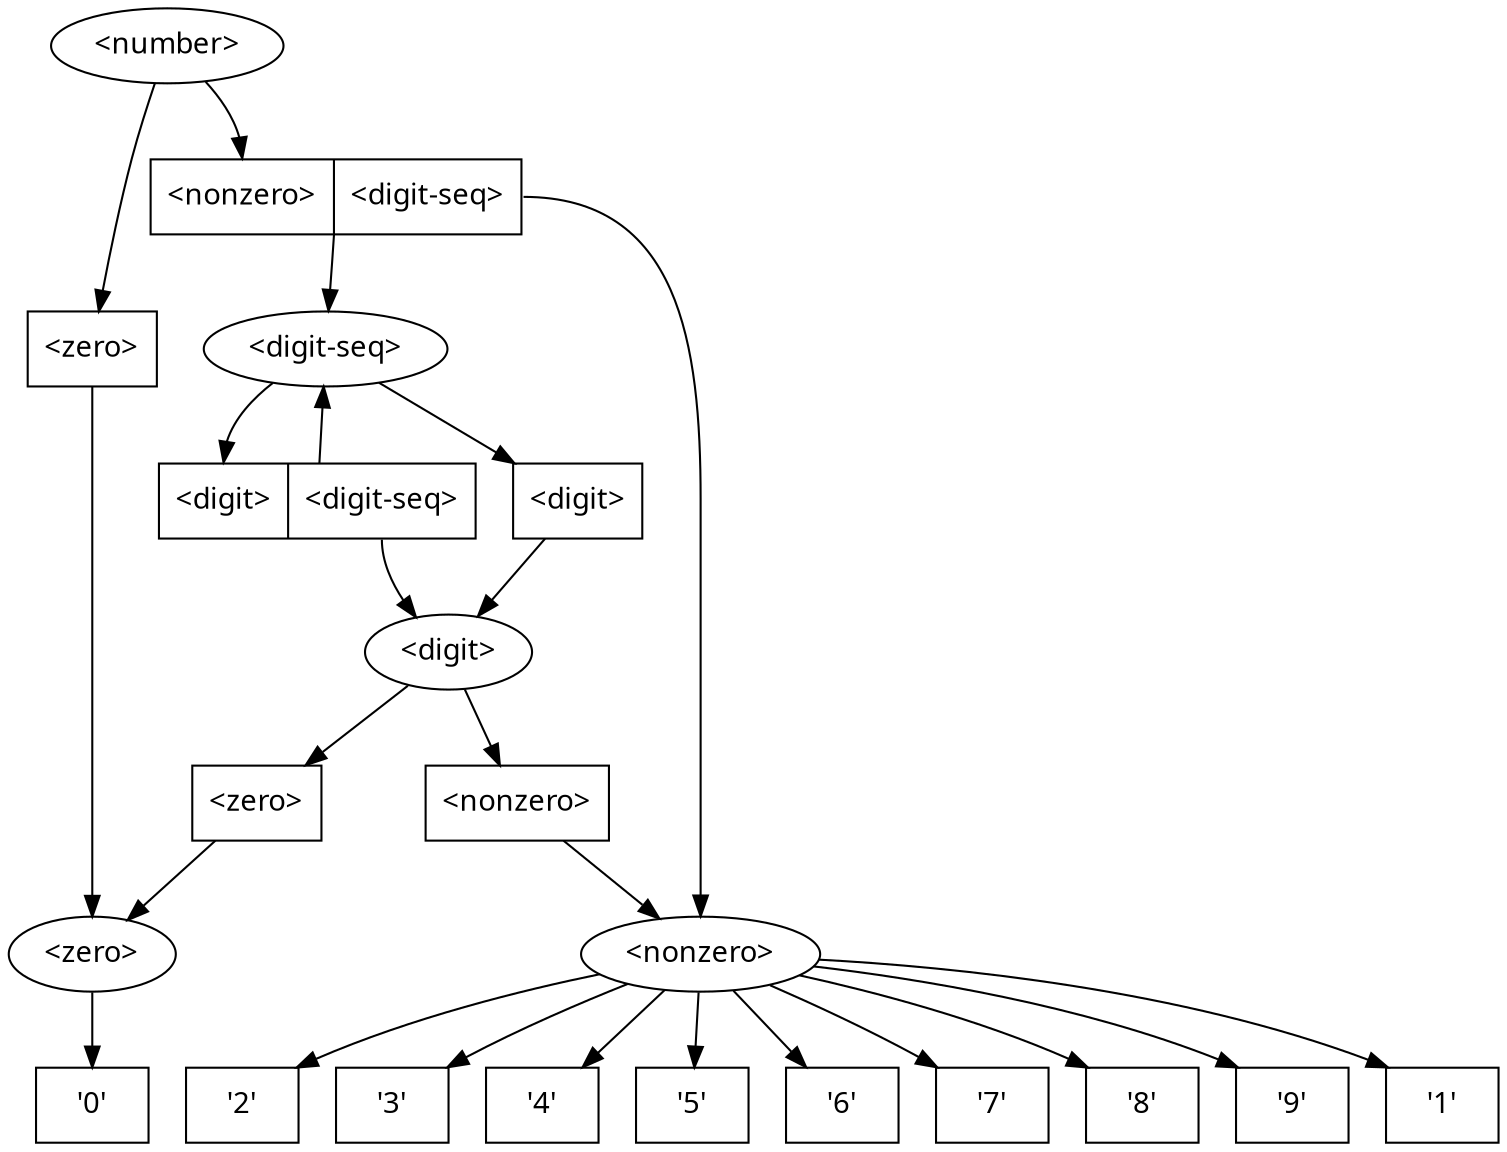 digraph GrammarGraph {
    edge [fontname="PT Mono"];
    node [fontname="PT Mono"];
    root [shape="none",width=0,height=0,label=""];

    r0 [label="<number>"];
    r1 [label="<zero>"];
    r2 [label="<nonzero>"];
    r3 [label="<digit-seq>"];
    r4 [label="<digit>"];
    r0e0 [label="<p0>\<zero\>",shape="record"];
    r0e1 [label="<p0>\<nonzero\>|<p1>\<digit-seq\>",shape="record"];
    r1e0 [label="<p0>'0'",shape="record"];
    r2e0 [label="<p0>'1'",shape="record"];
    r2e1 [label="<p0>'2'",shape="record"];
    r2e2 [label="<p0>'3'",shape="record"];
    r2e3 [label="<p0>'4'",shape="record"];
    r2e4 [label="<p0>'5'",shape="record"];
    r2e5 [label="<p0>'6'",shape="record"];
    r2e6 [label="<p0>'7'",shape="record"];
    r2e7 [label="<p0>'8'",shape="record"];
    r2e8 [label="<p0>'9'",shape="record"];
    r3e0 [label="<p0>\<digit\>",shape="record"];
    r3e1 [label="<p0>\<digit\>|<p1>\<digit-seq\>",shape="record"];
    r4e0 [label="<p0>\<zero\>",shape="record"];
    r4e1 [label="<p0>\<nonzero\>",shape="record"];
    r0->r0e0:p0;
    r0e0:p1->r1;
    r0->r0e1:p0;
    r0e1:p1->r2;
    r0e1:p2->r3;
    r1->r1e0:p0;
    r2->r2e0:p0;
    r2->r2e1:p0;
    r2->r2e2:p0;
    r2->r2e3:p0;
    r2->r2e4:p0;
    r2->r2e5:p0;
    r2->r2e6:p0;
    r2->r2e7:p0;
    r2->r2e8:p0;
    r3->r3e0:p0;
    r3e0:p1->r4;
    r3->r3e1:p0;
    r3e1:p1->r4;
    r3e1:p2->r3;
    r4->r4e0:p0;
    r4e0:p1->r1;
    r4->r4e1:p0;
    r4e1:p1->r2;
}
